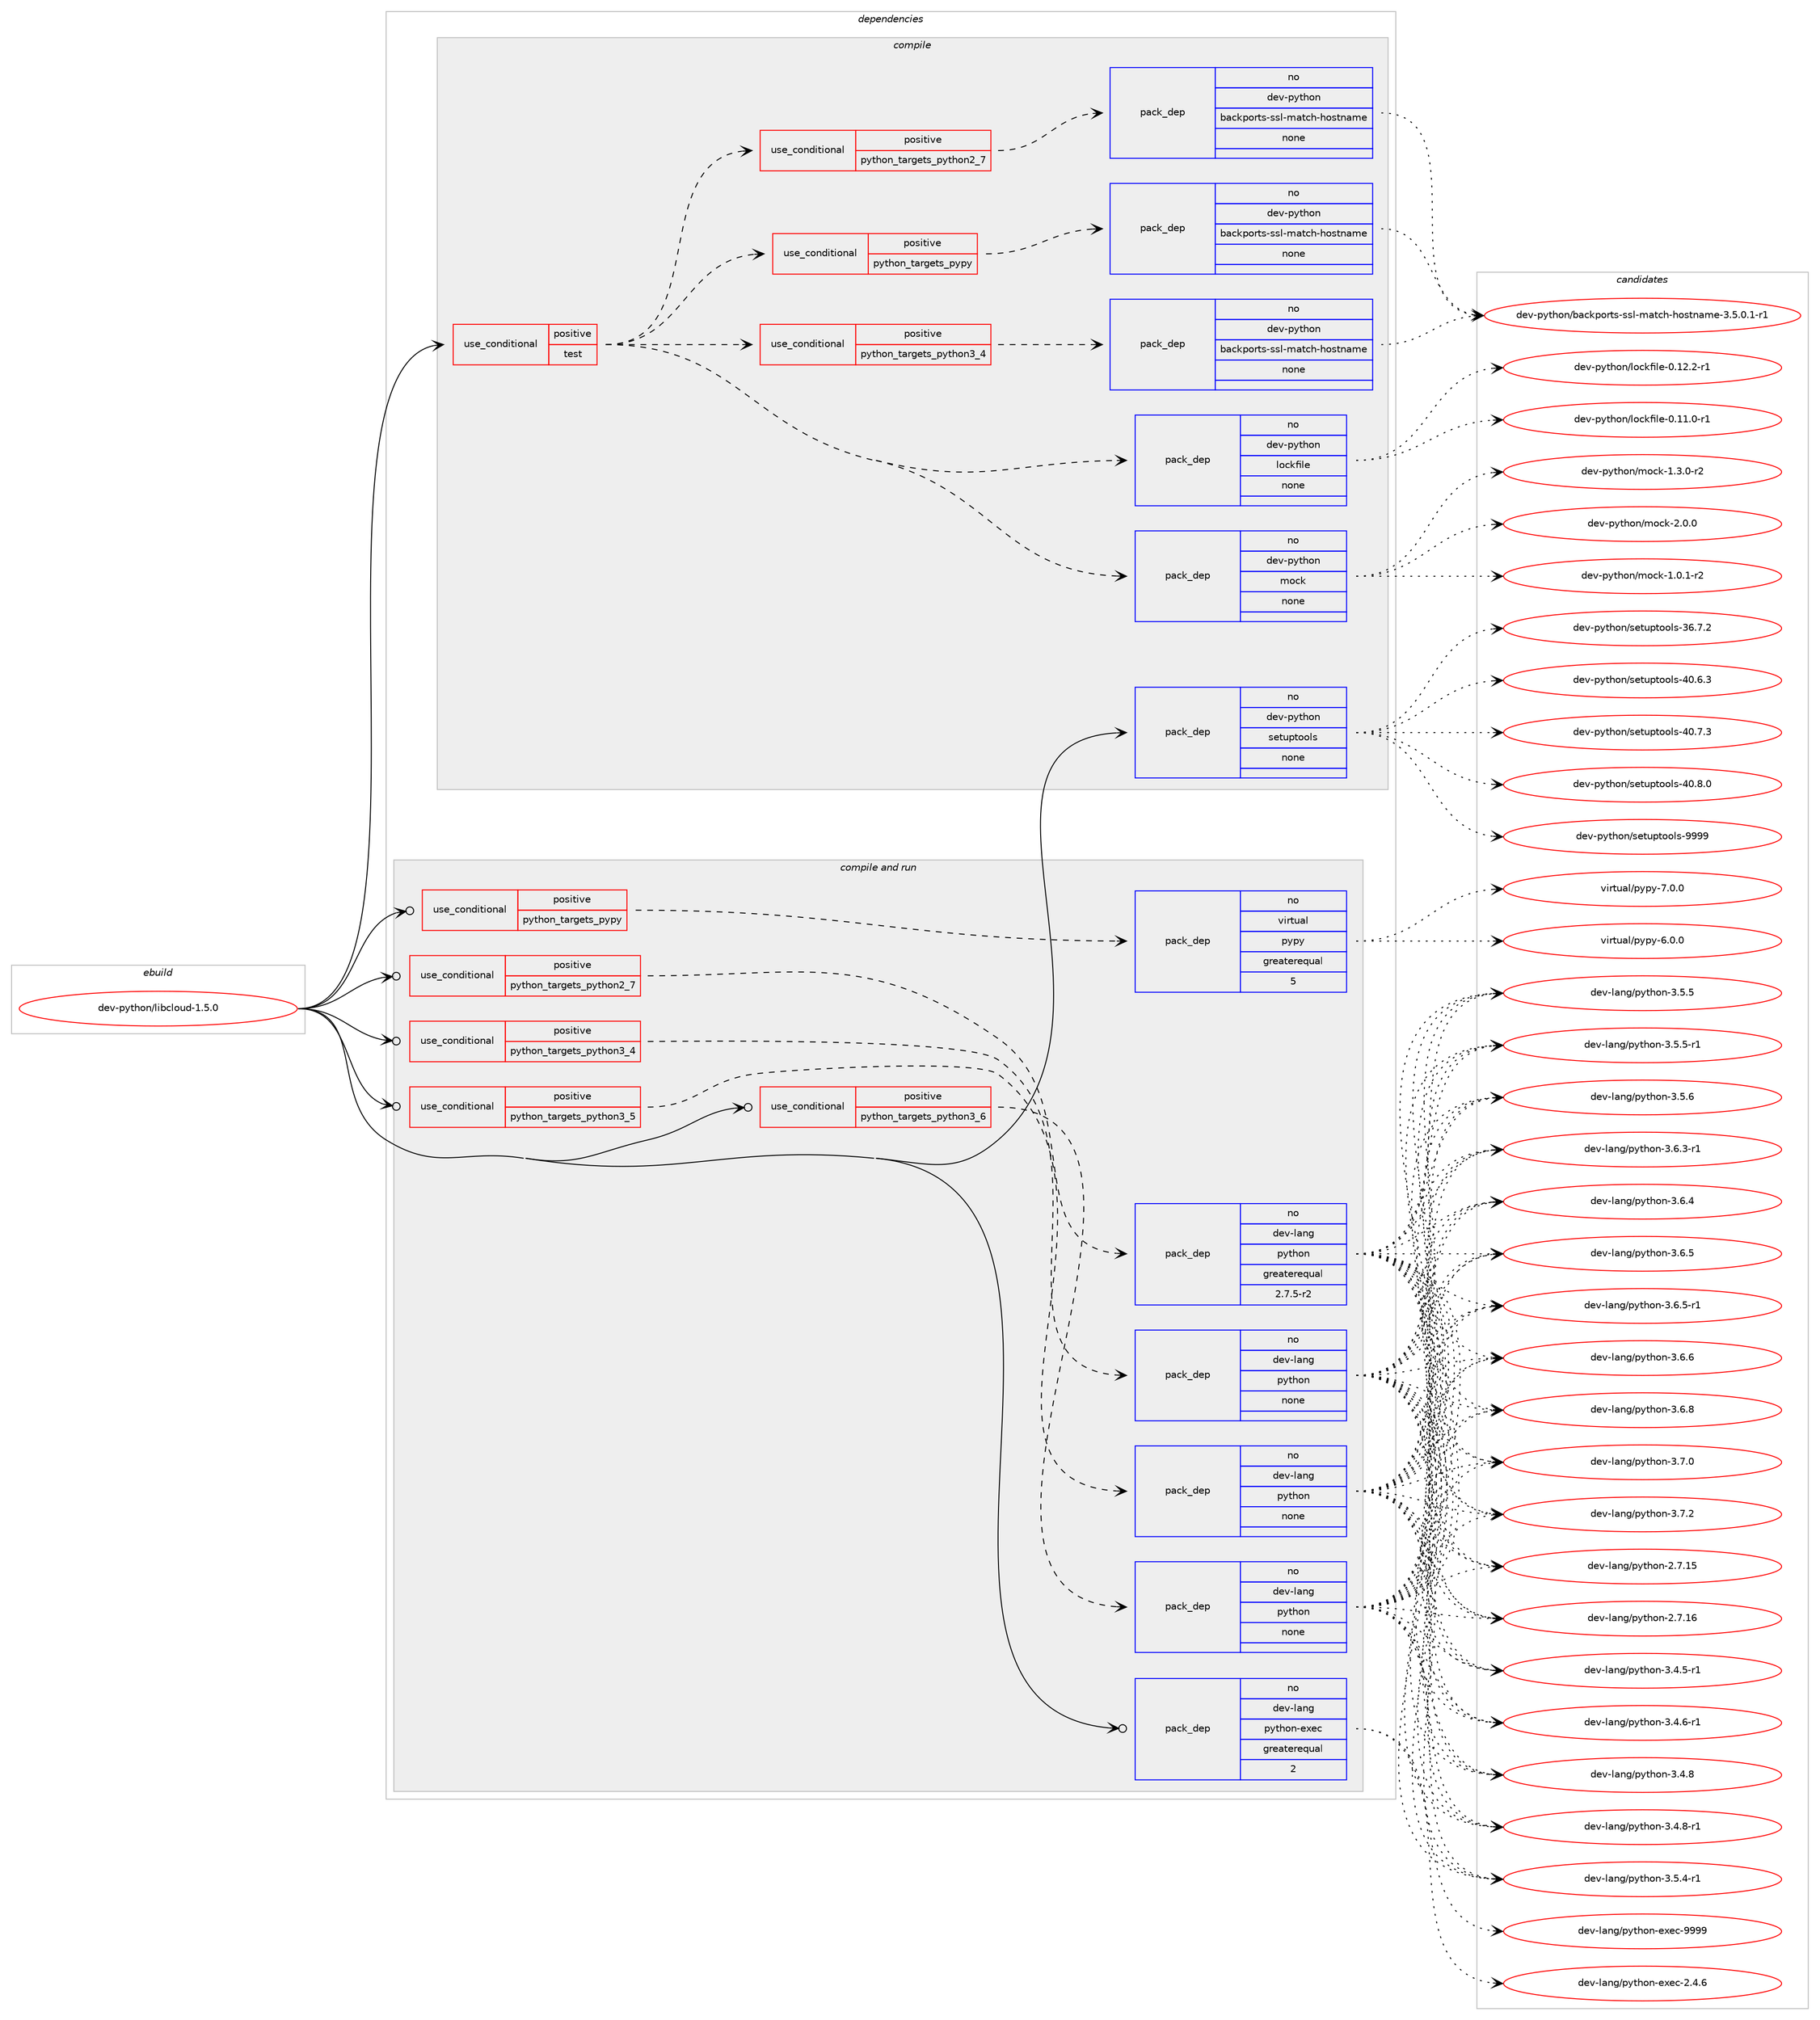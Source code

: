 digraph prolog {

# *************
# Graph options
# *************

newrank=true;
concentrate=true;
compound=true;
graph [rankdir=LR,fontname=Helvetica,fontsize=10,ranksep=1.5];#, ranksep=2.5, nodesep=0.2];
edge  [arrowhead=vee];
node  [fontname=Helvetica,fontsize=10];

# **********
# The ebuild
# **********

subgraph cluster_leftcol {
color=gray;
rank=same;
label=<<i>ebuild</i>>;
id [label="dev-python/libcloud-1.5.0", color=red, width=4, href="../dev-python/libcloud-1.5.0.svg"];
}

# ****************
# The dependencies
# ****************

subgraph cluster_midcol {
color=gray;
label=<<i>dependencies</i>>;
subgraph cluster_compile {
fillcolor="#eeeeee";
style=filled;
label=<<i>compile</i>>;
subgraph cond376813 {
dependency1416912 [label=<<TABLE BORDER="0" CELLBORDER="1" CELLSPACING="0" CELLPADDING="4"><TR><TD ROWSPAN="3" CELLPADDING="10">use_conditional</TD></TR><TR><TD>positive</TD></TR><TR><TD>test</TD></TR></TABLE>>, shape=none, color=red];
subgraph pack1016826 {
dependency1416913 [label=<<TABLE BORDER="0" CELLBORDER="1" CELLSPACING="0" CELLPADDING="4" WIDTH="220"><TR><TD ROWSPAN="6" CELLPADDING="30">pack_dep</TD></TR><TR><TD WIDTH="110">no</TD></TR><TR><TD>dev-python</TD></TR><TR><TD>mock</TD></TR><TR><TD>none</TD></TR><TR><TD></TD></TR></TABLE>>, shape=none, color=blue];
}
dependency1416912:e -> dependency1416913:w [weight=20,style="dashed",arrowhead="vee"];
subgraph pack1016827 {
dependency1416914 [label=<<TABLE BORDER="0" CELLBORDER="1" CELLSPACING="0" CELLPADDING="4" WIDTH="220"><TR><TD ROWSPAN="6" CELLPADDING="30">pack_dep</TD></TR><TR><TD WIDTH="110">no</TD></TR><TR><TD>dev-python</TD></TR><TR><TD>lockfile</TD></TR><TR><TD>none</TD></TR><TR><TD></TD></TR></TABLE>>, shape=none, color=blue];
}
dependency1416912:e -> dependency1416914:w [weight=20,style="dashed",arrowhead="vee"];
subgraph cond376814 {
dependency1416915 [label=<<TABLE BORDER="0" CELLBORDER="1" CELLSPACING="0" CELLPADDING="4"><TR><TD ROWSPAN="3" CELLPADDING="10">use_conditional</TD></TR><TR><TD>positive</TD></TR><TR><TD>python_targets_pypy</TD></TR></TABLE>>, shape=none, color=red];
subgraph pack1016828 {
dependency1416916 [label=<<TABLE BORDER="0" CELLBORDER="1" CELLSPACING="0" CELLPADDING="4" WIDTH="220"><TR><TD ROWSPAN="6" CELLPADDING="30">pack_dep</TD></TR><TR><TD WIDTH="110">no</TD></TR><TR><TD>dev-python</TD></TR><TR><TD>backports-ssl-match-hostname</TD></TR><TR><TD>none</TD></TR><TR><TD></TD></TR></TABLE>>, shape=none, color=blue];
}
dependency1416915:e -> dependency1416916:w [weight=20,style="dashed",arrowhead="vee"];
}
dependency1416912:e -> dependency1416915:w [weight=20,style="dashed",arrowhead="vee"];
subgraph cond376815 {
dependency1416917 [label=<<TABLE BORDER="0" CELLBORDER="1" CELLSPACING="0" CELLPADDING="4"><TR><TD ROWSPAN="3" CELLPADDING="10">use_conditional</TD></TR><TR><TD>positive</TD></TR><TR><TD>python_targets_python2_7</TD></TR></TABLE>>, shape=none, color=red];
subgraph pack1016829 {
dependency1416918 [label=<<TABLE BORDER="0" CELLBORDER="1" CELLSPACING="0" CELLPADDING="4" WIDTH="220"><TR><TD ROWSPAN="6" CELLPADDING="30">pack_dep</TD></TR><TR><TD WIDTH="110">no</TD></TR><TR><TD>dev-python</TD></TR><TR><TD>backports-ssl-match-hostname</TD></TR><TR><TD>none</TD></TR><TR><TD></TD></TR></TABLE>>, shape=none, color=blue];
}
dependency1416917:e -> dependency1416918:w [weight=20,style="dashed",arrowhead="vee"];
}
dependency1416912:e -> dependency1416917:w [weight=20,style="dashed",arrowhead="vee"];
subgraph cond376816 {
dependency1416919 [label=<<TABLE BORDER="0" CELLBORDER="1" CELLSPACING="0" CELLPADDING="4"><TR><TD ROWSPAN="3" CELLPADDING="10">use_conditional</TD></TR><TR><TD>positive</TD></TR><TR><TD>python_targets_python3_4</TD></TR></TABLE>>, shape=none, color=red];
subgraph pack1016830 {
dependency1416920 [label=<<TABLE BORDER="0" CELLBORDER="1" CELLSPACING="0" CELLPADDING="4" WIDTH="220"><TR><TD ROWSPAN="6" CELLPADDING="30">pack_dep</TD></TR><TR><TD WIDTH="110">no</TD></TR><TR><TD>dev-python</TD></TR><TR><TD>backports-ssl-match-hostname</TD></TR><TR><TD>none</TD></TR><TR><TD></TD></TR></TABLE>>, shape=none, color=blue];
}
dependency1416919:e -> dependency1416920:w [weight=20,style="dashed",arrowhead="vee"];
}
dependency1416912:e -> dependency1416919:w [weight=20,style="dashed",arrowhead="vee"];
}
id:e -> dependency1416912:w [weight=20,style="solid",arrowhead="vee"];
subgraph pack1016831 {
dependency1416921 [label=<<TABLE BORDER="0" CELLBORDER="1" CELLSPACING="0" CELLPADDING="4" WIDTH="220"><TR><TD ROWSPAN="6" CELLPADDING="30">pack_dep</TD></TR><TR><TD WIDTH="110">no</TD></TR><TR><TD>dev-python</TD></TR><TR><TD>setuptools</TD></TR><TR><TD>none</TD></TR><TR><TD></TD></TR></TABLE>>, shape=none, color=blue];
}
id:e -> dependency1416921:w [weight=20,style="solid",arrowhead="vee"];
}
subgraph cluster_compileandrun {
fillcolor="#eeeeee";
style=filled;
label=<<i>compile and run</i>>;
subgraph cond376817 {
dependency1416922 [label=<<TABLE BORDER="0" CELLBORDER="1" CELLSPACING="0" CELLPADDING="4"><TR><TD ROWSPAN="3" CELLPADDING="10">use_conditional</TD></TR><TR><TD>positive</TD></TR><TR><TD>python_targets_pypy</TD></TR></TABLE>>, shape=none, color=red];
subgraph pack1016832 {
dependency1416923 [label=<<TABLE BORDER="0" CELLBORDER="1" CELLSPACING="0" CELLPADDING="4" WIDTH="220"><TR><TD ROWSPAN="6" CELLPADDING="30">pack_dep</TD></TR><TR><TD WIDTH="110">no</TD></TR><TR><TD>virtual</TD></TR><TR><TD>pypy</TD></TR><TR><TD>greaterequal</TD></TR><TR><TD>5</TD></TR></TABLE>>, shape=none, color=blue];
}
dependency1416922:e -> dependency1416923:w [weight=20,style="dashed",arrowhead="vee"];
}
id:e -> dependency1416922:w [weight=20,style="solid",arrowhead="odotvee"];
subgraph cond376818 {
dependency1416924 [label=<<TABLE BORDER="0" CELLBORDER="1" CELLSPACING="0" CELLPADDING="4"><TR><TD ROWSPAN="3" CELLPADDING="10">use_conditional</TD></TR><TR><TD>positive</TD></TR><TR><TD>python_targets_python2_7</TD></TR></TABLE>>, shape=none, color=red];
subgraph pack1016833 {
dependency1416925 [label=<<TABLE BORDER="0" CELLBORDER="1" CELLSPACING="0" CELLPADDING="4" WIDTH="220"><TR><TD ROWSPAN="6" CELLPADDING="30">pack_dep</TD></TR><TR><TD WIDTH="110">no</TD></TR><TR><TD>dev-lang</TD></TR><TR><TD>python</TD></TR><TR><TD>greaterequal</TD></TR><TR><TD>2.7.5-r2</TD></TR></TABLE>>, shape=none, color=blue];
}
dependency1416924:e -> dependency1416925:w [weight=20,style="dashed",arrowhead="vee"];
}
id:e -> dependency1416924:w [weight=20,style="solid",arrowhead="odotvee"];
subgraph cond376819 {
dependency1416926 [label=<<TABLE BORDER="0" CELLBORDER="1" CELLSPACING="0" CELLPADDING="4"><TR><TD ROWSPAN="3" CELLPADDING="10">use_conditional</TD></TR><TR><TD>positive</TD></TR><TR><TD>python_targets_python3_4</TD></TR></TABLE>>, shape=none, color=red];
subgraph pack1016834 {
dependency1416927 [label=<<TABLE BORDER="0" CELLBORDER="1" CELLSPACING="0" CELLPADDING="4" WIDTH="220"><TR><TD ROWSPAN="6" CELLPADDING="30">pack_dep</TD></TR><TR><TD WIDTH="110">no</TD></TR><TR><TD>dev-lang</TD></TR><TR><TD>python</TD></TR><TR><TD>none</TD></TR><TR><TD></TD></TR></TABLE>>, shape=none, color=blue];
}
dependency1416926:e -> dependency1416927:w [weight=20,style="dashed",arrowhead="vee"];
}
id:e -> dependency1416926:w [weight=20,style="solid",arrowhead="odotvee"];
subgraph cond376820 {
dependency1416928 [label=<<TABLE BORDER="0" CELLBORDER="1" CELLSPACING="0" CELLPADDING="4"><TR><TD ROWSPAN="3" CELLPADDING="10">use_conditional</TD></TR><TR><TD>positive</TD></TR><TR><TD>python_targets_python3_5</TD></TR></TABLE>>, shape=none, color=red];
subgraph pack1016835 {
dependency1416929 [label=<<TABLE BORDER="0" CELLBORDER="1" CELLSPACING="0" CELLPADDING="4" WIDTH="220"><TR><TD ROWSPAN="6" CELLPADDING="30">pack_dep</TD></TR><TR><TD WIDTH="110">no</TD></TR><TR><TD>dev-lang</TD></TR><TR><TD>python</TD></TR><TR><TD>none</TD></TR><TR><TD></TD></TR></TABLE>>, shape=none, color=blue];
}
dependency1416928:e -> dependency1416929:w [weight=20,style="dashed",arrowhead="vee"];
}
id:e -> dependency1416928:w [weight=20,style="solid",arrowhead="odotvee"];
subgraph cond376821 {
dependency1416930 [label=<<TABLE BORDER="0" CELLBORDER="1" CELLSPACING="0" CELLPADDING="4"><TR><TD ROWSPAN="3" CELLPADDING="10">use_conditional</TD></TR><TR><TD>positive</TD></TR><TR><TD>python_targets_python3_6</TD></TR></TABLE>>, shape=none, color=red];
subgraph pack1016836 {
dependency1416931 [label=<<TABLE BORDER="0" CELLBORDER="1" CELLSPACING="0" CELLPADDING="4" WIDTH="220"><TR><TD ROWSPAN="6" CELLPADDING="30">pack_dep</TD></TR><TR><TD WIDTH="110">no</TD></TR><TR><TD>dev-lang</TD></TR><TR><TD>python</TD></TR><TR><TD>none</TD></TR><TR><TD></TD></TR></TABLE>>, shape=none, color=blue];
}
dependency1416930:e -> dependency1416931:w [weight=20,style="dashed",arrowhead="vee"];
}
id:e -> dependency1416930:w [weight=20,style="solid",arrowhead="odotvee"];
subgraph pack1016837 {
dependency1416932 [label=<<TABLE BORDER="0" CELLBORDER="1" CELLSPACING="0" CELLPADDING="4" WIDTH="220"><TR><TD ROWSPAN="6" CELLPADDING="30">pack_dep</TD></TR><TR><TD WIDTH="110">no</TD></TR><TR><TD>dev-lang</TD></TR><TR><TD>python-exec</TD></TR><TR><TD>greaterequal</TD></TR><TR><TD>2</TD></TR></TABLE>>, shape=none, color=blue];
}
id:e -> dependency1416932:w [weight=20,style="solid",arrowhead="odotvee"];
}
subgraph cluster_run {
fillcolor="#eeeeee";
style=filled;
label=<<i>run</i>>;
}
}

# **************
# The candidates
# **************

subgraph cluster_choices {
rank=same;
color=gray;
label=<<i>candidates</i>>;

subgraph choice1016826 {
color=black;
nodesep=1;
choice1001011184511212111610411111047109111991074549464846494511450 [label="dev-python/mock-1.0.1-r2", color=red, width=4,href="../dev-python/mock-1.0.1-r2.svg"];
choice1001011184511212111610411111047109111991074549465146484511450 [label="dev-python/mock-1.3.0-r2", color=red, width=4,href="../dev-python/mock-1.3.0-r2.svg"];
choice100101118451121211161041111104710911199107455046484648 [label="dev-python/mock-2.0.0", color=red, width=4,href="../dev-python/mock-2.0.0.svg"];
dependency1416913:e -> choice1001011184511212111610411111047109111991074549464846494511450:w [style=dotted,weight="100"];
dependency1416913:e -> choice1001011184511212111610411111047109111991074549465146484511450:w [style=dotted,weight="100"];
dependency1416913:e -> choice100101118451121211161041111104710911199107455046484648:w [style=dotted,weight="100"];
}
subgraph choice1016827 {
color=black;
nodesep=1;
choice100101118451121211161041111104710811199107102105108101454846494946484511449 [label="dev-python/lockfile-0.11.0-r1", color=red, width=4,href="../dev-python/lockfile-0.11.0-r1.svg"];
choice100101118451121211161041111104710811199107102105108101454846495046504511449 [label="dev-python/lockfile-0.12.2-r1", color=red, width=4,href="../dev-python/lockfile-0.12.2-r1.svg"];
dependency1416914:e -> choice100101118451121211161041111104710811199107102105108101454846494946484511449:w [style=dotted,weight="100"];
dependency1416914:e -> choice100101118451121211161041111104710811199107102105108101454846495046504511449:w [style=dotted,weight="100"];
}
subgraph choice1016828 {
color=black;
nodesep=1;
choice100101118451121211161041111104798979910711211111411611545115115108451099711699104451041111151161109710910145514653464846494511449 [label="dev-python/backports-ssl-match-hostname-3.5.0.1-r1", color=red, width=4,href="../dev-python/backports-ssl-match-hostname-3.5.0.1-r1.svg"];
dependency1416916:e -> choice100101118451121211161041111104798979910711211111411611545115115108451099711699104451041111151161109710910145514653464846494511449:w [style=dotted,weight="100"];
}
subgraph choice1016829 {
color=black;
nodesep=1;
choice100101118451121211161041111104798979910711211111411611545115115108451099711699104451041111151161109710910145514653464846494511449 [label="dev-python/backports-ssl-match-hostname-3.5.0.1-r1", color=red, width=4,href="../dev-python/backports-ssl-match-hostname-3.5.0.1-r1.svg"];
dependency1416918:e -> choice100101118451121211161041111104798979910711211111411611545115115108451099711699104451041111151161109710910145514653464846494511449:w [style=dotted,weight="100"];
}
subgraph choice1016830 {
color=black;
nodesep=1;
choice100101118451121211161041111104798979910711211111411611545115115108451099711699104451041111151161109710910145514653464846494511449 [label="dev-python/backports-ssl-match-hostname-3.5.0.1-r1", color=red, width=4,href="../dev-python/backports-ssl-match-hostname-3.5.0.1-r1.svg"];
dependency1416920:e -> choice100101118451121211161041111104798979910711211111411611545115115108451099711699104451041111151161109710910145514653464846494511449:w [style=dotted,weight="100"];
}
subgraph choice1016831 {
color=black;
nodesep=1;
choice100101118451121211161041111104711510111611711211611111110811545515446554650 [label="dev-python/setuptools-36.7.2", color=red, width=4,href="../dev-python/setuptools-36.7.2.svg"];
choice100101118451121211161041111104711510111611711211611111110811545524846544651 [label="dev-python/setuptools-40.6.3", color=red, width=4,href="../dev-python/setuptools-40.6.3.svg"];
choice100101118451121211161041111104711510111611711211611111110811545524846554651 [label="dev-python/setuptools-40.7.3", color=red, width=4,href="../dev-python/setuptools-40.7.3.svg"];
choice100101118451121211161041111104711510111611711211611111110811545524846564648 [label="dev-python/setuptools-40.8.0", color=red, width=4,href="../dev-python/setuptools-40.8.0.svg"];
choice10010111845112121116104111110471151011161171121161111111081154557575757 [label="dev-python/setuptools-9999", color=red, width=4,href="../dev-python/setuptools-9999.svg"];
dependency1416921:e -> choice100101118451121211161041111104711510111611711211611111110811545515446554650:w [style=dotted,weight="100"];
dependency1416921:e -> choice100101118451121211161041111104711510111611711211611111110811545524846544651:w [style=dotted,weight="100"];
dependency1416921:e -> choice100101118451121211161041111104711510111611711211611111110811545524846554651:w [style=dotted,weight="100"];
dependency1416921:e -> choice100101118451121211161041111104711510111611711211611111110811545524846564648:w [style=dotted,weight="100"];
dependency1416921:e -> choice10010111845112121116104111110471151011161171121161111111081154557575757:w [style=dotted,weight="100"];
}
subgraph choice1016832 {
color=black;
nodesep=1;
choice1181051141161179710847112121112121455446484648 [label="virtual/pypy-6.0.0", color=red, width=4,href="../virtual/pypy-6.0.0.svg"];
choice1181051141161179710847112121112121455546484648 [label="virtual/pypy-7.0.0", color=red, width=4,href="../virtual/pypy-7.0.0.svg"];
dependency1416923:e -> choice1181051141161179710847112121112121455446484648:w [style=dotted,weight="100"];
dependency1416923:e -> choice1181051141161179710847112121112121455546484648:w [style=dotted,weight="100"];
}
subgraph choice1016833 {
color=black;
nodesep=1;
choice10010111845108971101034711212111610411111045504655464953 [label="dev-lang/python-2.7.15", color=red, width=4,href="../dev-lang/python-2.7.15.svg"];
choice10010111845108971101034711212111610411111045504655464954 [label="dev-lang/python-2.7.16", color=red, width=4,href="../dev-lang/python-2.7.16.svg"];
choice1001011184510897110103471121211161041111104551465246534511449 [label="dev-lang/python-3.4.5-r1", color=red, width=4,href="../dev-lang/python-3.4.5-r1.svg"];
choice1001011184510897110103471121211161041111104551465246544511449 [label="dev-lang/python-3.4.6-r1", color=red, width=4,href="../dev-lang/python-3.4.6-r1.svg"];
choice100101118451089711010347112121116104111110455146524656 [label="dev-lang/python-3.4.8", color=red, width=4,href="../dev-lang/python-3.4.8.svg"];
choice1001011184510897110103471121211161041111104551465246564511449 [label="dev-lang/python-3.4.8-r1", color=red, width=4,href="../dev-lang/python-3.4.8-r1.svg"];
choice1001011184510897110103471121211161041111104551465346524511449 [label="dev-lang/python-3.5.4-r1", color=red, width=4,href="../dev-lang/python-3.5.4-r1.svg"];
choice100101118451089711010347112121116104111110455146534653 [label="dev-lang/python-3.5.5", color=red, width=4,href="../dev-lang/python-3.5.5.svg"];
choice1001011184510897110103471121211161041111104551465346534511449 [label="dev-lang/python-3.5.5-r1", color=red, width=4,href="../dev-lang/python-3.5.5-r1.svg"];
choice100101118451089711010347112121116104111110455146534654 [label="dev-lang/python-3.5.6", color=red, width=4,href="../dev-lang/python-3.5.6.svg"];
choice1001011184510897110103471121211161041111104551465446514511449 [label="dev-lang/python-3.6.3-r1", color=red, width=4,href="../dev-lang/python-3.6.3-r1.svg"];
choice100101118451089711010347112121116104111110455146544652 [label="dev-lang/python-3.6.4", color=red, width=4,href="../dev-lang/python-3.6.4.svg"];
choice100101118451089711010347112121116104111110455146544653 [label="dev-lang/python-3.6.5", color=red, width=4,href="../dev-lang/python-3.6.5.svg"];
choice1001011184510897110103471121211161041111104551465446534511449 [label="dev-lang/python-3.6.5-r1", color=red, width=4,href="../dev-lang/python-3.6.5-r1.svg"];
choice100101118451089711010347112121116104111110455146544654 [label="dev-lang/python-3.6.6", color=red, width=4,href="../dev-lang/python-3.6.6.svg"];
choice100101118451089711010347112121116104111110455146544656 [label="dev-lang/python-3.6.8", color=red, width=4,href="../dev-lang/python-3.6.8.svg"];
choice100101118451089711010347112121116104111110455146554648 [label="dev-lang/python-3.7.0", color=red, width=4,href="../dev-lang/python-3.7.0.svg"];
choice100101118451089711010347112121116104111110455146554650 [label="dev-lang/python-3.7.2", color=red, width=4,href="../dev-lang/python-3.7.2.svg"];
dependency1416925:e -> choice10010111845108971101034711212111610411111045504655464953:w [style=dotted,weight="100"];
dependency1416925:e -> choice10010111845108971101034711212111610411111045504655464954:w [style=dotted,weight="100"];
dependency1416925:e -> choice1001011184510897110103471121211161041111104551465246534511449:w [style=dotted,weight="100"];
dependency1416925:e -> choice1001011184510897110103471121211161041111104551465246544511449:w [style=dotted,weight="100"];
dependency1416925:e -> choice100101118451089711010347112121116104111110455146524656:w [style=dotted,weight="100"];
dependency1416925:e -> choice1001011184510897110103471121211161041111104551465246564511449:w [style=dotted,weight="100"];
dependency1416925:e -> choice1001011184510897110103471121211161041111104551465346524511449:w [style=dotted,weight="100"];
dependency1416925:e -> choice100101118451089711010347112121116104111110455146534653:w [style=dotted,weight="100"];
dependency1416925:e -> choice1001011184510897110103471121211161041111104551465346534511449:w [style=dotted,weight="100"];
dependency1416925:e -> choice100101118451089711010347112121116104111110455146534654:w [style=dotted,weight="100"];
dependency1416925:e -> choice1001011184510897110103471121211161041111104551465446514511449:w [style=dotted,weight="100"];
dependency1416925:e -> choice100101118451089711010347112121116104111110455146544652:w [style=dotted,weight="100"];
dependency1416925:e -> choice100101118451089711010347112121116104111110455146544653:w [style=dotted,weight="100"];
dependency1416925:e -> choice1001011184510897110103471121211161041111104551465446534511449:w [style=dotted,weight="100"];
dependency1416925:e -> choice100101118451089711010347112121116104111110455146544654:w [style=dotted,weight="100"];
dependency1416925:e -> choice100101118451089711010347112121116104111110455146544656:w [style=dotted,weight="100"];
dependency1416925:e -> choice100101118451089711010347112121116104111110455146554648:w [style=dotted,weight="100"];
dependency1416925:e -> choice100101118451089711010347112121116104111110455146554650:w [style=dotted,weight="100"];
}
subgraph choice1016834 {
color=black;
nodesep=1;
choice10010111845108971101034711212111610411111045504655464953 [label="dev-lang/python-2.7.15", color=red, width=4,href="../dev-lang/python-2.7.15.svg"];
choice10010111845108971101034711212111610411111045504655464954 [label="dev-lang/python-2.7.16", color=red, width=4,href="../dev-lang/python-2.7.16.svg"];
choice1001011184510897110103471121211161041111104551465246534511449 [label="dev-lang/python-3.4.5-r1", color=red, width=4,href="../dev-lang/python-3.4.5-r1.svg"];
choice1001011184510897110103471121211161041111104551465246544511449 [label="dev-lang/python-3.4.6-r1", color=red, width=4,href="../dev-lang/python-3.4.6-r1.svg"];
choice100101118451089711010347112121116104111110455146524656 [label="dev-lang/python-3.4.8", color=red, width=4,href="../dev-lang/python-3.4.8.svg"];
choice1001011184510897110103471121211161041111104551465246564511449 [label="dev-lang/python-3.4.8-r1", color=red, width=4,href="../dev-lang/python-3.4.8-r1.svg"];
choice1001011184510897110103471121211161041111104551465346524511449 [label="dev-lang/python-3.5.4-r1", color=red, width=4,href="../dev-lang/python-3.5.4-r1.svg"];
choice100101118451089711010347112121116104111110455146534653 [label="dev-lang/python-3.5.5", color=red, width=4,href="../dev-lang/python-3.5.5.svg"];
choice1001011184510897110103471121211161041111104551465346534511449 [label="dev-lang/python-3.5.5-r1", color=red, width=4,href="../dev-lang/python-3.5.5-r1.svg"];
choice100101118451089711010347112121116104111110455146534654 [label="dev-lang/python-3.5.6", color=red, width=4,href="../dev-lang/python-3.5.6.svg"];
choice1001011184510897110103471121211161041111104551465446514511449 [label="dev-lang/python-3.6.3-r1", color=red, width=4,href="../dev-lang/python-3.6.3-r1.svg"];
choice100101118451089711010347112121116104111110455146544652 [label="dev-lang/python-3.6.4", color=red, width=4,href="../dev-lang/python-3.6.4.svg"];
choice100101118451089711010347112121116104111110455146544653 [label="dev-lang/python-3.6.5", color=red, width=4,href="../dev-lang/python-3.6.5.svg"];
choice1001011184510897110103471121211161041111104551465446534511449 [label="dev-lang/python-3.6.5-r1", color=red, width=4,href="../dev-lang/python-3.6.5-r1.svg"];
choice100101118451089711010347112121116104111110455146544654 [label="dev-lang/python-3.6.6", color=red, width=4,href="../dev-lang/python-3.6.6.svg"];
choice100101118451089711010347112121116104111110455146544656 [label="dev-lang/python-3.6.8", color=red, width=4,href="../dev-lang/python-3.6.8.svg"];
choice100101118451089711010347112121116104111110455146554648 [label="dev-lang/python-3.7.0", color=red, width=4,href="../dev-lang/python-3.7.0.svg"];
choice100101118451089711010347112121116104111110455146554650 [label="dev-lang/python-3.7.2", color=red, width=4,href="../dev-lang/python-3.7.2.svg"];
dependency1416927:e -> choice10010111845108971101034711212111610411111045504655464953:w [style=dotted,weight="100"];
dependency1416927:e -> choice10010111845108971101034711212111610411111045504655464954:w [style=dotted,weight="100"];
dependency1416927:e -> choice1001011184510897110103471121211161041111104551465246534511449:w [style=dotted,weight="100"];
dependency1416927:e -> choice1001011184510897110103471121211161041111104551465246544511449:w [style=dotted,weight="100"];
dependency1416927:e -> choice100101118451089711010347112121116104111110455146524656:w [style=dotted,weight="100"];
dependency1416927:e -> choice1001011184510897110103471121211161041111104551465246564511449:w [style=dotted,weight="100"];
dependency1416927:e -> choice1001011184510897110103471121211161041111104551465346524511449:w [style=dotted,weight="100"];
dependency1416927:e -> choice100101118451089711010347112121116104111110455146534653:w [style=dotted,weight="100"];
dependency1416927:e -> choice1001011184510897110103471121211161041111104551465346534511449:w [style=dotted,weight="100"];
dependency1416927:e -> choice100101118451089711010347112121116104111110455146534654:w [style=dotted,weight="100"];
dependency1416927:e -> choice1001011184510897110103471121211161041111104551465446514511449:w [style=dotted,weight="100"];
dependency1416927:e -> choice100101118451089711010347112121116104111110455146544652:w [style=dotted,weight="100"];
dependency1416927:e -> choice100101118451089711010347112121116104111110455146544653:w [style=dotted,weight="100"];
dependency1416927:e -> choice1001011184510897110103471121211161041111104551465446534511449:w [style=dotted,weight="100"];
dependency1416927:e -> choice100101118451089711010347112121116104111110455146544654:w [style=dotted,weight="100"];
dependency1416927:e -> choice100101118451089711010347112121116104111110455146544656:w [style=dotted,weight="100"];
dependency1416927:e -> choice100101118451089711010347112121116104111110455146554648:w [style=dotted,weight="100"];
dependency1416927:e -> choice100101118451089711010347112121116104111110455146554650:w [style=dotted,weight="100"];
}
subgraph choice1016835 {
color=black;
nodesep=1;
choice10010111845108971101034711212111610411111045504655464953 [label="dev-lang/python-2.7.15", color=red, width=4,href="../dev-lang/python-2.7.15.svg"];
choice10010111845108971101034711212111610411111045504655464954 [label="dev-lang/python-2.7.16", color=red, width=4,href="../dev-lang/python-2.7.16.svg"];
choice1001011184510897110103471121211161041111104551465246534511449 [label="dev-lang/python-3.4.5-r1", color=red, width=4,href="../dev-lang/python-3.4.5-r1.svg"];
choice1001011184510897110103471121211161041111104551465246544511449 [label="dev-lang/python-3.4.6-r1", color=red, width=4,href="../dev-lang/python-3.4.6-r1.svg"];
choice100101118451089711010347112121116104111110455146524656 [label="dev-lang/python-3.4.8", color=red, width=4,href="../dev-lang/python-3.4.8.svg"];
choice1001011184510897110103471121211161041111104551465246564511449 [label="dev-lang/python-3.4.8-r1", color=red, width=4,href="../dev-lang/python-3.4.8-r1.svg"];
choice1001011184510897110103471121211161041111104551465346524511449 [label="dev-lang/python-3.5.4-r1", color=red, width=4,href="../dev-lang/python-3.5.4-r1.svg"];
choice100101118451089711010347112121116104111110455146534653 [label="dev-lang/python-3.5.5", color=red, width=4,href="../dev-lang/python-3.5.5.svg"];
choice1001011184510897110103471121211161041111104551465346534511449 [label="dev-lang/python-3.5.5-r1", color=red, width=4,href="../dev-lang/python-3.5.5-r1.svg"];
choice100101118451089711010347112121116104111110455146534654 [label="dev-lang/python-3.5.6", color=red, width=4,href="../dev-lang/python-3.5.6.svg"];
choice1001011184510897110103471121211161041111104551465446514511449 [label="dev-lang/python-3.6.3-r1", color=red, width=4,href="../dev-lang/python-3.6.3-r1.svg"];
choice100101118451089711010347112121116104111110455146544652 [label="dev-lang/python-3.6.4", color=red, width=4,href="../dev-lang/python-3.6.4.svg"];
choice100101118451089711010347112121116104111110455146544653 [label="dev-lang/python-3.6.5", color=red, width=4,href="../dev-lang/python-3.6.5.svg"];
choice1001011184510897110103471121211161041111104551465446534511449 [label="dev-lang/python-3.6.5-r1", color=red, width=4,href="../dev-lang/python-3.6.5-r1.svg"];
choice100101118451089711010347112121116104111110455146544654 [label="dev-lang/python-3.6.6", color=red, width=4,href="../dev-lang/python-3.6.6.svg"];
choice100101118451089711010347112121116104111110455146544656 [label="dev-lang/python-3.6.8", color=red, width=4,href="../dev-lang/python-3.6.8.svg"];
choice100101118451089711010347112121116104111110455146554648 [label="dev-lang/python-3.7.0", color=red, width=4,href="../dev-lang/python-3.7.0.svg"];
choice100101118451089711010347112121116104111110455146554650 [label="dev-lang/python-3.7.2", color=red, width=4,href="../dev-lang/python-3.7.2.svg"];
dependency1416929:e -> choice10010111845108971101034711212111610411111045504655464953:w [style=dotted,weight="100"];
dependency1416929:e -> choice10010111845108971101034711212111610411111045504655464954:w [style=dotted,weight="100"];
dependency1416929:e -> choice1001011184510897110103471121211161041111104551465246534511449:w [style=dotted,weight="100"];
dependency1416929:e -> choice1001011184510897110103471121211161041111104551465246544511449:w [style=dotted,weight="100"];
dependency1416929:e -> choice100101118451089711010347112121116104111110455146524656:w [style=dotted,weight="100"];
dependency1416929:e -> choice1001011184510897110103471121211161041111104551465246564511449:w [style=dotted,weight="100"];
dependency1416929:e -> choice1001011184510897110103471121211161041111104551465346524511449:w [style=dotted,weight="100"];
dependency1416929:e -> choice100101118451089711010347112121116104111110455146534653:w [style=dotted,weight="100"];
dependency1416929:e -> choice1001011184510897110103471121211161041111104551465346534511449:w [style=dotted,weight="100"];
dependency1416929:e -> choice100101118451089711010347112121116104111110455146534654:w [style=dotted,weight="100"];
dependency1416929:e -> choice1001011184510897110103471121211161041111104551465446514511449:w [style=dotted,weight="100"];
dependency1416929:e -> choice100101118451089711010347112121116104111110455146544652:w [style=dotted,weight="100"];
dependency1416929:e -> choice100101118451089711010347112121116104111110455146544653:w [style=dotted,weight="100"];
dependency1416929:e -> choice1001011184510897110103471121211161041111104551465446534511449:w [style=dotted,weight="100"];
dependency1416929:e -> choice100101118451089711010347112121116104111110455146544654:w [style=dotted,weight="100"];
dependency1416929:e -> choice100101118451089711010347112121116104111110455146544656:w [style=dotted,weight="100"];
dependency1416929:e -> choice100101118451089711010347112121116104111110455146554648:w [style=dotted,weight="100"];
dependency1416929:e -> choice100101118451089711010347112121116104111110455146554650:w [style=dotted,weight="100"];
}
subgraph choice1016836 {
color=black;
nodesep=1;
choice10010111845108971101034711212111610411111045504655464953 [label="dev-lang/python-2.7.15", color=red, width=4,href="../dev-lang/python-2.7.15.svg"];
choice10010111845108971101034711212111610411111045504655464954 [label="dev-lang/python-2.7.16", color=red, width=4,href="../dev-lang/python-2.7.16.svg"];
choice1001011184510897110103471121211161041111104551465246534511449 [label="dev-lang/python-3.4.5-r1", color=red, width=4,href="../dev-lang/python-3.4.5-r1.svg"];
choice1001011184510897110103471121211161041111104551465246544511449 [label="dev-lang/python-3.4.6-r1", color=red, width=4,href="../dev-lang/python-3.4.6-r1.svg"];
choice100101118451089711010347112121116104111110455146524656 [label="dev-lang/python-3.4.8", color=red, width=4,href="../dev-lang/python-3.4.8.svg"];
choice1001011184510897110103471121211161041111104551465246564511449 [label="dev-lang/python-3.4.8-r1", color=red, width=4,href="../dev-lang/python-3.4.8-r1.svg"];
choice1001011184510897110103471121211161041111104551465346524511449 [label="dev-lang/python-3.5.4-r1", color=red, width=4,href="../dev-lang/python-3.5.4-r1.svg"];
choice100101118451089711010347112121116104111110455146534653 [label="dev-lang/python-3.5.5", color=red, width=4,href="../dev-lang/python-3.5.5.svg"];
choice1001011184510897110103471121211161041111104551465346534511449 [label="dev-lang/python-3.5.5-r1", color=red, width=4,href="../dev-lang/python-3.5.5-r1.svg"];
choice100101118451089711010347112121116104111110455146534654 [label="dev-lang/python-3.5.6", color=red, width=4,href="../dev-lang/python-3.5.6.svg"];
choice1001011184510897110103471121211161041111104551465446514511449 [label="dev-lang/python-3.6.3-r1", color=red, width=4,href="../dev-lang/python-3.6.3-r1.svg"];
choice100101118451089711010347112121116104111110455146544652 [label="dev-lang/python-3.6.4", color=red, width=4,href="../dev-lang/python-3.6.4.svg"];
choice100101118451089711010347112121116104111110455146544653 [label="dev-lang/python-3.6.5", color=red, width=4,href="../dev-lang/python-3.6.5.svg"];
choice1001011184510897110103471121211161041111104551465446534511449 [label="dev-lang/python-3.6.5-r1", color=red, width=4,href="../dev-lang/python-3.6.5-r1.svg"];
choice100101118451089711010347112121116104111110455146544654 [label="dev-lang/python-3.6.6", color=red, width=4,href="../dev-lang/python-3.6.6.svg"];
choice100101118451089711010347112121116104111110455146544656 [label="dev-lang/python-3.6.8", color=red, width=4,href="../dev-lang/python-3.6.8.svg"];
choice100101118451089711010347112121116104111110455146554648 [label="dev-lang/python-3.7.0", color=red, width=4,href="../dev-lang/python-3.7.0.svg"];
choice100101118451089711010347112121116104111110455146554650 [label="dev-lang/python-3.7.2", color=red, width=4,href="../dev-lang/python-3.7.2.svg"];
dependency1416931:e -> choice10010111845108971101034711212111610411111045504655464953:w [style=dotted,weight="100"];
dependency1416931:e -> choice10010111845108971101034711212111610411111045504655464954:w [style=dotted,weight="100"];
dependency1416931:e -> choice1001011184510897110103471121211161041111104551465246534511449:w [style=dotted,weight="100"];
dependency1416931:e -> choice1001011184510897110103471121211161041111104551465246544511449:w [style=dotted,weight="100"];
dependency1416931:e -> choice100101118451089711010347112121116104111110455146524656:w [style=dotted,weight="100"];
dependency1416931:e -> choice1001011184510897110103471121211161041111104551465246564511449:w [style=dotted,weight="100"];
dependency1416931:e -> choice1001011184510897110103471121211161041111104551465346524511449:w [style=dotted,weight="100"];
dependency1416931:e -> choice100101118451089711010347112121116104111110455146534653:w [style=dotted,weight="100"];
dependency1416931:e -> choice1001011184510897110103471121211161041111104551465346534511449:w [style=dotted,weight="100"];
dependency1416931:e -> choice100101118451089711010347112121116104111110455146534654:w [style=dotted,weight="100"];
dependency1416931:e -> choice1001011184510897110103471121211161041111104551465446514511449:w [style=dotted,weight="100"];
dependency1416931:e -> choice100101118451089711010347112121116104111110455146544652:w [style=dotted,weight="100"];
dependency1416931:e -> choice100101118451089711010347112121116104111110455146544653:w [style=dotted,weight="100"];
dependency1416931:e -> choice1001011184510897110103471121211161041111104551465446534511449:w [style=dotted,weight="100"];
dependency1416931:e -> choice100101118451089711010347112121116104111110455146544654:w [style=dotted,weight="100"];
dependency1416931:e -> choice100101118451089711010347112121116104111110455146544656:w [style=dotted,weight="100"];
dependency1416931:e -> choice100101118451089711010347112121116104111110455146554648:w [style=dotted,weight="100"];
dependency1416931:e -> choice100101118451089711010347112121116104111110455146554650:w [style=dotted,weight="100"];
}
subgraph choice1016837 {
color=black;
nodesep=1;
choice1001011184510897110103471121211161041111104510112010199455046524654 [label="dev-lang/python-exec-2.4.6", color=red, width=4,href="../dev-lang/python-exec-2.4.6.svg"];
choice10010111845108971101034711212111610411111045101120101994557575757 [label="dev-lang/python-exec-9999", color=red, width=4,href="../dev-lang/python-exec-9999.svg"];
dependency1416932:e -> choice1001011184510897110103471121211161041111104510112010199455046524654:w [style=dotted,weight="100"];
dependency1416932:e -> choice10010111845108971101034711212111610411111045101120101994557575757:w [style=dotted,weight="100"];
}
}

}
